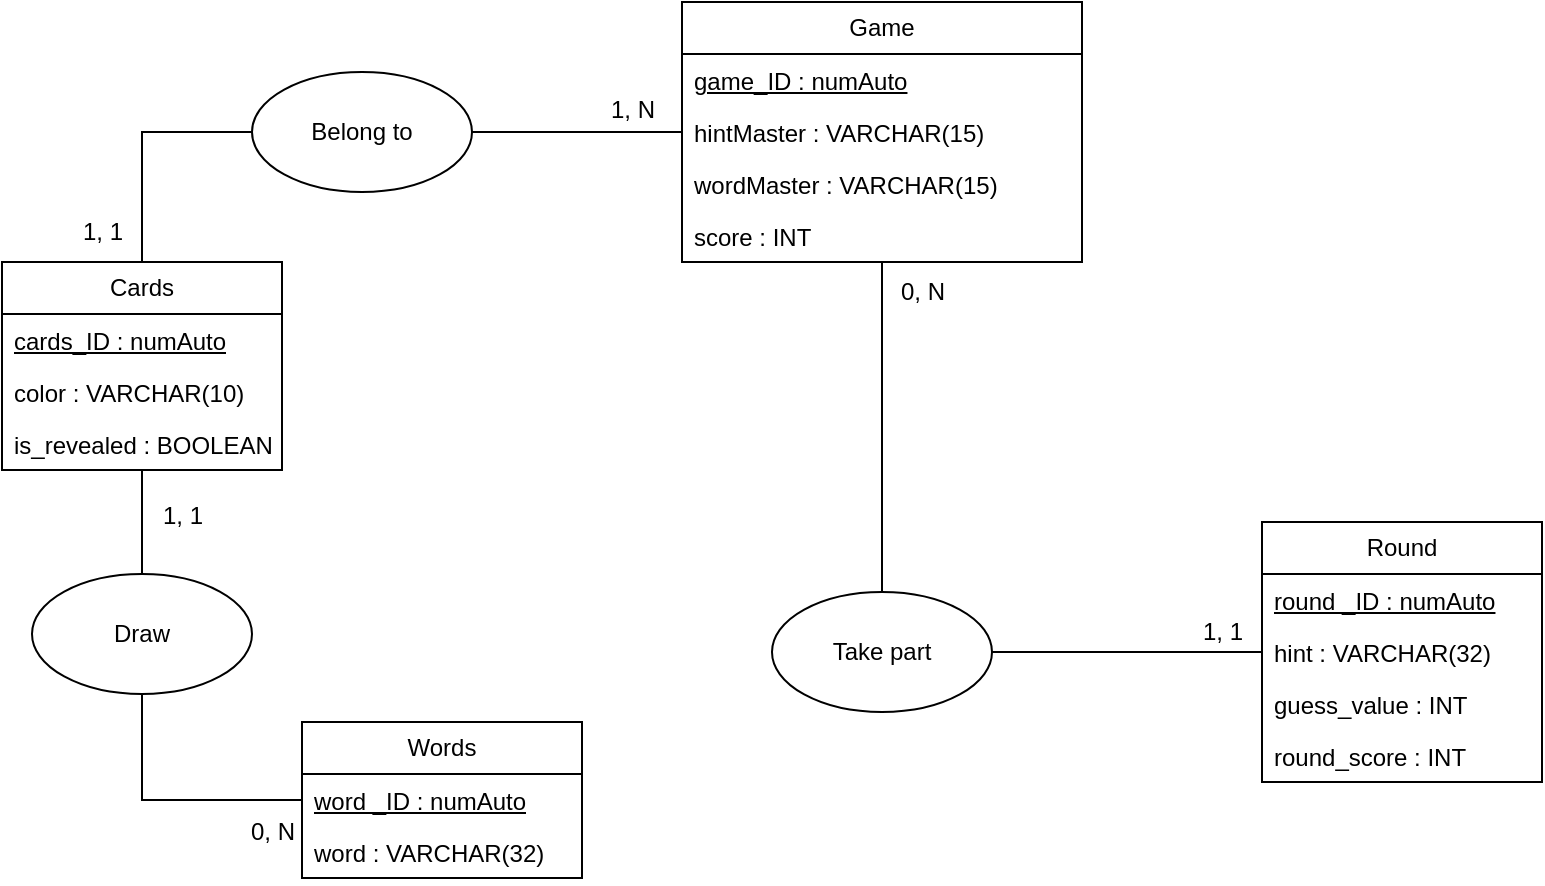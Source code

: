 <mxfile version="24.5.3" type="github">
  <diagram name="Page-1" id="bULinHIrzRMRAssg-DR1">
    <mxGraphModel dx="622" dy="618" grid="1" gridSize="10" guides="1" tooltips="1" connect="1" arrows="1" fold="1" page="1" pageScale="1" pageWidth="1169" pageHeight="827" math="0" shadow="0">
      <root>
        <mxCell id="0" />
        <mxCell id="1" parent="0" />
        <mxCell id="41feGYyov1eM8qyhhKeD-1" value="Game" style="swimlane;fontStyle=0;childLayout=stackLayout;horizontal=1;startSize=26;fillColor=none;horizontalStack=0;resizeParent=1;resizeParentMax=0;resizeLast=0;collapsible=1;marginBottom=0;whiteSpace=wrap;html=1;" parent="1" vertex="1">
          <mxGeometry x="440" y="180" width="200" height="130" as="geometry" />
        </mxCell>
        <mxCell id="41feGYyov1eM8qyhhKeD-2" value="&lt;u&gt;game_ID : numAuto&lt;/u&gt;" style="text;strokeColor=none;fillColor=none;align=left;verticalAlign=top;spacingLeft=4;spacingRight=4;overflow=hidden;rotatable=0;points=[[0,0.5],[1,0.5]];portConstraint=eastwest;whiteSpace=wrap;html=1;" parent="41feGYyov1eM8qyhhKeD-1" vertex="1">
          <mxGeometry y="26" width="200" height="26" as="geometry" />
        </mxCell>
        <mxCell id="jrPJqY-cBqJbE4AikIkB-24" value="hintMaster : VARCHAR(15)" style="text;strokeColor=none;fillColor=none;align=left;verticalAlign=top;spacingLeft=4;spacingRight=4;overflow=hidden;rotatable=0;points=[[0,0.5],[1,0.5]];portConstraint=eastwest;whiteSpace=wrap;html=1;" vertex="1" parent="41feGYyov1eM8qyhhKeD-1">
          <mxGeometry y="52" width="200" height="26" as="geometry" />
        </mxCell>
        <mxCell id="jrPJqY-cBqJbE4AikIkB-25" value="wordMaster : VARCHAR(15)" style="text;strokeColor=none;fillColor=none;align=left;verticalAlign=top;spacingLeft=4;spacingRight=4;overflow=hidden;rotatable=0;points=[[0,0.5],[1,0.5]];portConstraint=eastwest;whiteSpace=wrap;html=1;" vertex="1" parent="41feGYyov1eM8qyhhKeD-1">
          <mxGeometry y="78" width="200" height="26" as="geometry" />
        </mxCell>
        <mxCell id="41feGYyov1eM8qyhhKeD-7" value="score : INT" style="text;strokeColor=none;fillColor=none;align=left;verticalAlign=top;spacingLeft=4;spacingRight=4;overflow=hidden;rotatable=0;points=[[0,0.5],[1,0.5]];portConstraint=eastwest;whiteSpace=wrap;html=1;" parent="41feGYyov1eM8qyhhKeD-1" vertex="1">
          <mxGeometry y="104" width="200" height="26" as="geometry" />
        </mxCell>
        <mxCell id="9fqSzn5vpVTHfKsKmS2U-1" style="rounded=0;orthogonalLoop=1;jettySize=auto;html=1;edgeStyle=orthogonalEdgeStyle;endArrow=none;endFill=0;" parent="1" source="41feGYyov1eM8qyhhKeD-26" target="41feGYyov1eM8qyhhKeD-1" edge="1">
          <mxGeometry relative="1" as="geometry">
            <Array as="points">
              <mxPoint x="170" y="245" />
            </Array>
          </mxGeometry>
        </mxCell>
        <mxCell id="41feGYyov1eM8qyhhKeD-26" value="Cards" style="swimlane;fontStyle=0;childLayout=stackLayout;horizontal=1;startSize=26;fillColor=none;horizontalStack=0;resizeParent=1;resizeParentMax=0;resizeLast=0;collapsible=1;marginBottom=0;whiteSpace=wrap;html=1;" parent="1" vertex="1">
          <mxGeometry x="100" y="310" width="140" height="104" as="geometry" />
        </mxCell>
        <mxCell id="41feGYyov1eM8qyhhKeD-27" value="&lt;u&gt;cards_ID : numAuto&lt;/u&gt;" style="text;strokeColor=none;fillColor=none;align=left;verticalAlign=top;spacingLeft=4;spacingRight=4;overflow=hidden;rotatable=0;points=[[0,0.5],[1,0.5]];portConstraint=eastwest;whiteSpace=wrap;html=1;" parent="41feGYyov1eM8qyhhKeD-26" vertex="1">
          <mxGeometry y="26" width="140" height="26" as="geometry" />
        </mxCell>
        <mxCell id="xzaFgJdzzJLVi3Fy9hRb-1" value="color : VARCHAR(10)" style="text;strokeColor=none;fillColor=none;align=left;verticalAlign=top;spacingLeft=4;spacingRight=4;overflow=hidden;rotatable=0;points=[[0,0.5],[1,0.5]];portConstraint=eastwest;whiteSpace=wrap;html=1;" parent="41feGYyov1eM8qyhhKeD-26" vertex="1">
          <mxGeometry y="52" width="140" height="26" as="geometry" />
        </mxCell>
        <mxCell id="9fqSzn5vpVTHfKsKmS2U-2" value="is_revealed : BOOLEAN" style="text;strokeColor=none;fillColor=none;align=left;verticalAlign=top;spacingLeft=4;spacingRight=4;overflow=hidden;rotatable=0;points=[[0,0.5],[1,0.5]];portConstraint=eastwest;whiteSpace=wrap;html=1;" parent="41feGYyov1eM8qyhhKeD-26" vertex="1">
          <mxGeometry y="78" width="140" height="26" as="geometry" />
        </mxCell>
        <mxCell id="BuWvbfeFgEEDxW86AXxD-5" style="edgeStyle=orthogonalEdgeStyle;rounded=0;orthogonalLoop=1;jettySize=auto;html=1;endArrow=none;endFill=0;" parent="1" source="jrPJqY-cBqJbE4AikIkB-16" target="41feGYyov1eM8qyhhKeD-26" edge="1">
          <mxGeometry relative="1" as="geometry" />
        </mxCell>
        <mxCell id="BuWvbfeFgEEDxW86AXxD-1" value="&lt;span style=&quot;background-color: initial;&quot;&gt;Words&lt;/span&gt;" style="swimlane;fontStyle=0;childLayout=stackLayout;horizontal=1;startSize=26;fillColor=none;horizontalStack=0;resizeParent=1;resizeParentMax=0;resizeLast=0;collapsible=1;marginBottom=0;whiteSpace=wrap;html=1;" parent="1" vertex="1">
          <mxGeometry x="250" y="540" width="140" height="78" as="geometry" />
        </mxCell>
        <mxCell id="BuWvbfeFgEEDxW86AXxD-2" value="&lt;u&gt;word _ID : numAuto&lt;/u&gt;" style="text;strokeColor=none;fillColor=none;align=left;verticalAlign=top;spacingLeft=4;spacingRight=4;overflow=hidden;rotatable=0;points=[[0,0.5],[1,0.5]];portConstraint=eastwest;whiteSpace=wrap;html=1;" parent="BuWvbfeFgEEDxW86AXxD-1" vertex="1">
          <mxGeometry y="26" width="140" height="26" as="geometry" />
        </mxCell>
        <mxCell id="BuWvbfeFgEEDxW86AXxD-3" value="word : VARCHAR(32)" style="text;strokeColor=none;fillColor=none;align=left;verticalAlign=top;spacingLeft=4;spacingRight=4;overflow=hidden;rotatable=0;points=[[0,0.5],[1,0.5]];portConstraint=eastwest;whiteSpace=wrap;html=1;" parent="BuWvbfeFgEEDxW86AXxD-1" vertex="1">
          <mxGeometry y="52" width="140" height="26" as="geometry" />
        </mxCell>
        <mxCell id="9fqSzn5vpVTHfKsKmS2U-6" style="edgeStyle=orthogonalEdgeStyle;rounded=0;orthogonalLoop=1;jettySize=auto;html=1;endArrow=none;endFill=0;" parent="1" source="jrPJqY-cBqJbE4AikIkB-17" target="41feGYyov1eM8qyhhKeD-1" edge="1">
          <mxGeometry relative="1" as="geometry" />
        </mxCell>
        <mxCell id="9fqSzn5vpVTHfKsKmS2U-3" value="&lt;span style=&quot;background-color: initial;&quot;&gt;Round&lt;/span&gt;" style="swimlane;fontStyle=0;childLayout=stackLayout;horizontal=1;startSize=26;fillColor=none;horizontalStack=0;resizeParent=1;resizeParentMax=0;resizeLast=0;collapsible=1;marginBottom=0;whiteSpace=wrap;html=1;" parent="1" vertex="1">
          <mxGeometry x="730" y="440" width="140" height="130" as="geometry" />
        </mxCell>
        <mxCell id="9fqSzn5vpVTHfKsKmS2U-4" value="&lt;u&gt;round _ID : numAuto&lt;/u&gt;" style="text;strokeColor=none;fillColor=none;align=left;verticalAlign=top;spacingLeft=4;spacingRight=4;overflow=hidden;rotatable=0;points=[[0,0.5],[1,0.5]];portConstraint=eastwest;whiteSpace=wrap;html=1;" parent="9fqSzn5vpVTHfKsKmS2U-3" vertex="1">
          <mxGeometry y="26" width="140" height="26" as="geometry" />
        </mxCell>
        <mxCell id="9fqSzn5vpVTHfKsKmS2U-7" value="hint : VARCHAR(32)" style="text;strokeColor=none;fillColor=none;align=left;verticalAlign=top;spacingLeft=4;spacingRight=4;overflow=hidden;rotatable=0;points=[[0,0.5],[1,0.5]];portConstraint=eastwest;whiteSpace=wrap;html=1;" parent="9fqSzn5vpVTHfKsKmS2U-3" vertex="1">
          <mxGeometry y="52" width="140" height="26" as="geometry" />
        </mxCell>
        <mxCell id="9fqSzn5vpVTHfKsKmS2U-5" value="guess_value : INT" style="text;strokeColor=none;fillColor=none;align=left;verticalAlign=top;spacingLeft=4;spacingRight=4;overflow=hidden;rotatable=0;points=[[0,0.5],[1,0.5]];portConstraint=eastwest;whiteSpace=wrap;html=1;" parent="9fqSzn5vpVTHfKsKmS2U-3" vertex="1">
          <mxGeometry y="78" width="140" height="26" as="geometry" />
        </mxCell>
        <mxCell id="9fqSzn5vpVTHfKsKmS2U-8" value="round_score : INT" style="text;strokeColor=none;fillColor=none;align=left;verticalAlign=top;spacingLeft=4;spacingRight=4;overflow=hidden;rotatable=0;points=[[0,0.5],[1,0.5]];portConstraint=eastwest;whiteSpace=wrap;html=1;" parent="9fqSzn5vpVTHfKsKmS2U-3" vertex="1">
          <mxGeometry y="104" width="140" height="26" as="geometry" />
        </mxCell>
        <mxCell id="jrPJqY-cBqJbE4AikIkB-1" value="1, 1" style="text;html=1;align=center;verticalAlign=middle;resizable=0;points=[];autosize=1;strokeColor=none;fillColor=none;" vertex="1" parent="1">
          <mxGeometry x="130" y="280" width="40" height="30" as="geometry" />
        </mxCell>
        <mxCell id="jrPJqY-cBqJbE4AikIkB-2" value="1, N" style="text;html=1;align=center;verticalAlign=middle;resizable=0;points=[];autosize=1;strokeColor=none;fillColor=none;" vertex="1" parent="1">
          <mxGeometry x="390" y="219" width="50" height="30" as="geometry" />
        </mxCell>
        <mxCell id="jrPJqY-cBqJbE4AikIkB-3" value="0, N" style="text;html=1;align=center;verticalAlign=middle;resizable=0;points=[];autosize=1;strokeColor=none;fillColor=none;" vertex="1" parent="1">
          <mxGeometry x="210" y="580" width="50" height="30" as="geometry" />
        </mxCell>
        <mxCell id="jrPJqY-cBqJbE4AikIkB-4" value="1, 1" style="text;html=1;align=center;verticalAlign=middle;resizable=0;points=[];autosize=1;strokeColor=none;fillColor=none;" vertex="1" parent="1">
          <mxGeometry x="170" y="422" width="40" height="30" as="geometry" />
        </mxCell>
        <mxCell id="jrPJqY-cBqJbE4AikIkB-5" value="1, 1" style="text;html=1;align=center;verticalAlign=middle;resizable=0;points=[];autosize=1;strokeColor=none;fillColor=none;" vertex="1" parent="1">
          <mxGeometry x="690" y="480" width="40" height="30" as="geometry" />
        </mxCell>
        <mxCell id="jrPJqY-cBqJbE4AikIkB-6" value="0, N" style="text;html=1;align=center;verticalAlign=middle;resizable=0;points=[];autosize=1;strokeColor=none;fillColor=none;" vertex="1" parent="1">
          <mxGeometry x="535" y="310" width="50" height="30" as="geometry" />
        </mxCell>
        <mxCell id="jrPJqY-cBqJbE4AikIkB-14" value="Belong to" style="ellipse;whiteSpace=wrap;html=1;" vertex="1" parent="1">
          <mxGeometry x="225" y="215" width="110" height="60" as="geometry" />
        </mxCell>
        <mxCell id="jrPJqY-cBqJbE4AikIkB-23" value="" style="edgeStyle=orthogonalEdgeStyle;rounded=0;orthogonalLoop=1;jettySize=auto;html=1;endArrow=none;endFill=0;" edge="1" parent="1" source="9fqSzn5vpVTHfKsKmS2U-3" target="jrPJqY-cBqJbE4AikIkB-17">
          <mxGeometry relative="1" as="geometry">
            <mxPoint x="730" y="505" as="sourcePoint" />
            <mxPoint x="510" y="258" as="targetPoint" />
          </mxGeometry>
        </mxCell>
        <mxCell id="jrPJqY-cBqJbE4AikIkB-17" value="Take part" style="ellipse;whiteSpace=wrap;html=1;" vertex="1" parent="1">
          <mxGeometry x="485" y="475" width="110" height="60" as="geometry" />
        </mxCell>
        <mxCell id="jrPJqY-cBqJbE4AikIkB-26" value="" style="edgeStyle=orthogonalEdgeStyle;rounded=0;orthogonalLoop=1;jettySize=auto;html=1;endArrow=none;endFill=0;" edge="1" parent="1" source="BuWvbfeFgEEDxW86AXxD-1" target="jrPJqY-cBqJbE4AikIkB-16">
          <mxGeometry relative="1" as="geometry">
            <mxPoint x="250" y="579" as="sourcePoint" />
            <mxPoint x="170" y="414" as="targetPoint" />
          </mxGeometry>
        </mxCell>
        <mxCell id="jrPJqY-cBqJbE4AikIkB-16" value="Draw" style="ellipse;whiteSpace=wrap;html=1;" vertex="1" parent="1">
          <mxGeometry x="115" y="466" width="110" height="60" as="geometry" />
        </mxCell>
      </root>
    </mxGraphModel>
  </diagram>
</mxfile>
